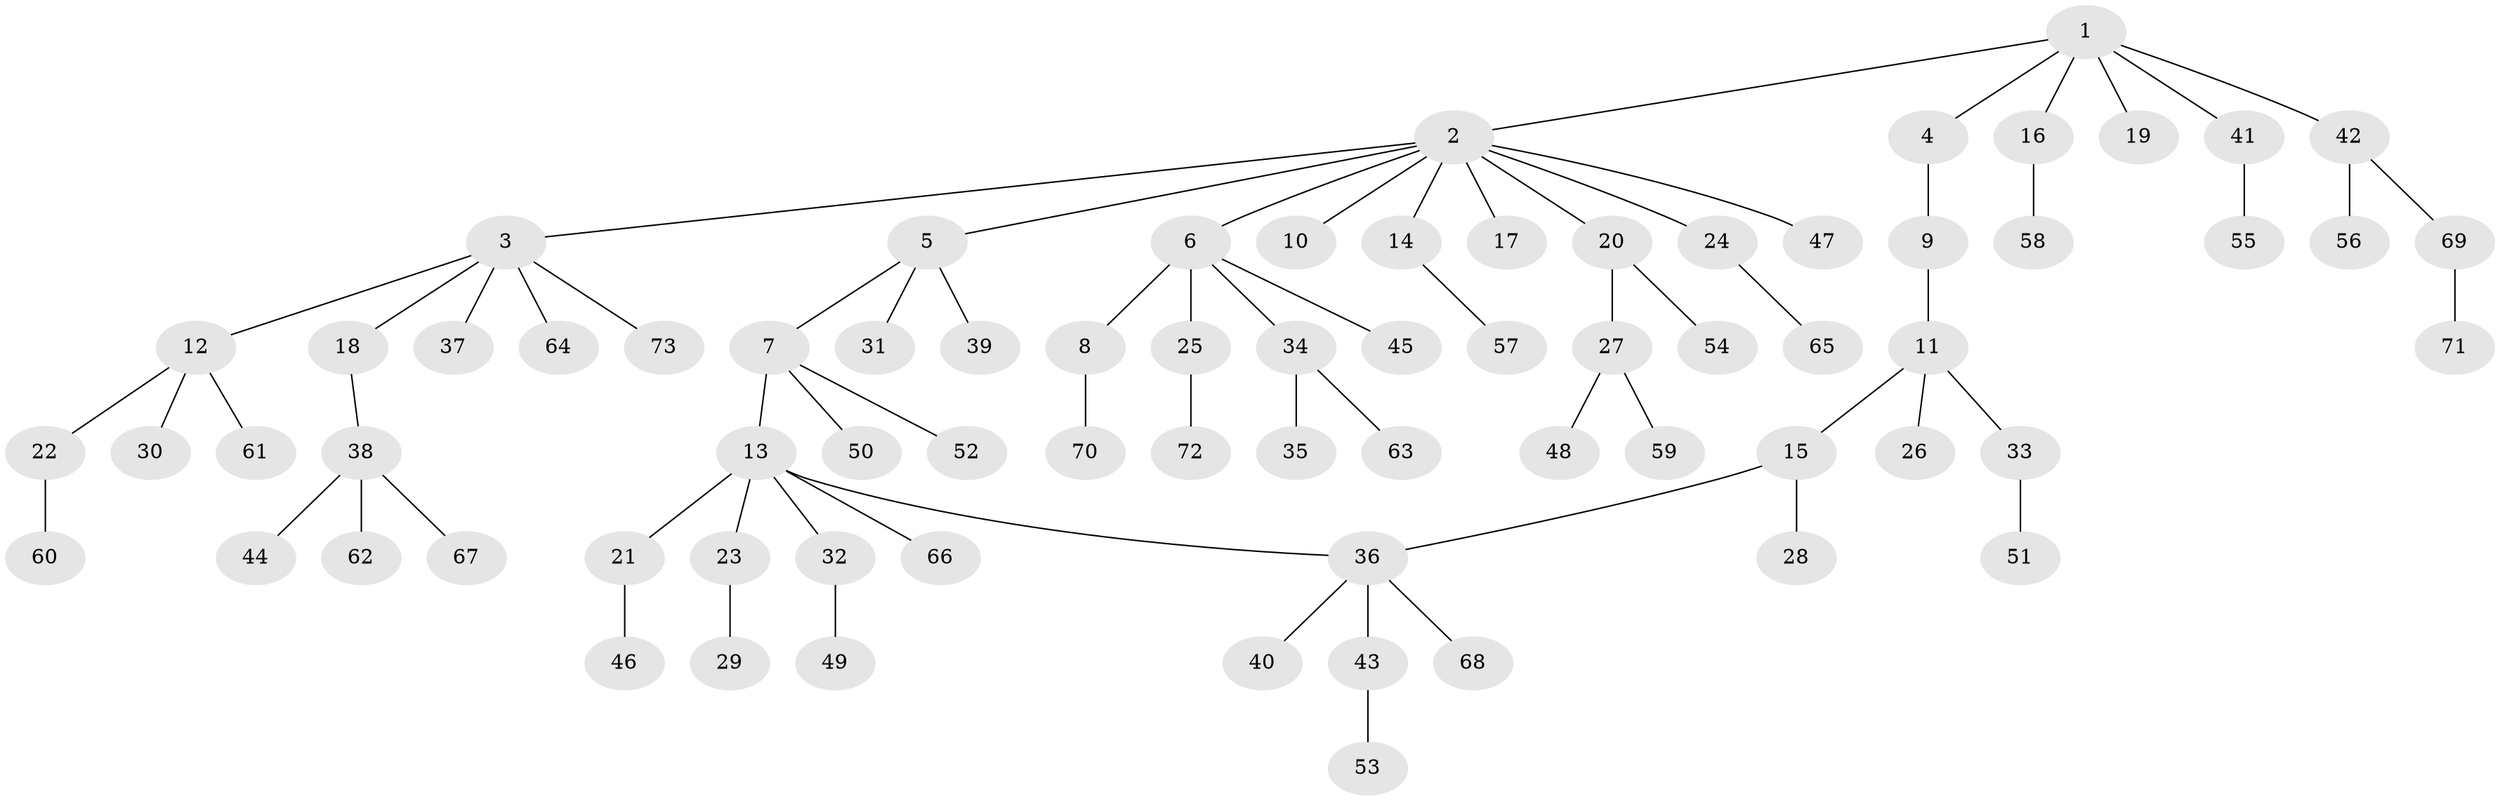 // Generated by graph-tools (version 1.1) at 2025/01/03/09/25 03:01:51]
// undirected, 73 vertices, 73 edges
graph export_dot {
graph [start="1"]
  node [color=gray90,style=filled];
  1;
  2;
  3;
  4;
  5;
  6;
  7;
  8;
  9;
  10;
  11;
  12;
  13;
  14;
  15;
  16;
  17;
  18;
  19;
  20;
  21;
  22;
  23;
  24;
  25;
  26;
  27;
  28;
  29;
  30;
  31;
  32;
  33;
  34;
  35;
  36;
  37;
  38;
  39;
  40;
  41;
  42;
  43;
  44;
  45;
  46;
  47;
  48;
  49;
  50;
  51;
  52;
  53;
  54;
  55;
  56;
  57;
  58;
  59;
  60;
  61;
  62;
  63;
  64;
  65;
  66;
  67;
  68;
  69;
  70;
  71;
  72;
  73;
  1 -- 2;
  1 -- 4;
  1 -- 16;
  1 -- 19;
  1 -- 41;
  1 -- 42;
  2 -- 3;
  2 -- 5;
  2 -- 6;
  2 -- 10;
  2 -- 14;
  2 -- 17;
  2 -- 20;
  2 -- 24;
  2 -- 47;
  3 -- 12;
  3 -- 18;
  3 -- 37;
  3 -- 64;
  3 -- 73;
  4 -- 9;
  5 -- 7;
  5 -- 31;
  5 -- 39;
  6 -- 8;
  6 -- 25;
  6 -- 34;
  6 -- 45;
  7 -- 13;
  7 -- 50;
  7 -- 52;
  8 -- 70;
  9 -- 11;
  11 -- 15;
  11 -- 26;
  11 -- 33;
  12 -- 22;
  12 -- 30;
  12 -- 61;
  13 -- 21;
  13 -- 23;
  13 -- 32;
  13 -- 36;
  13 -- 66;
  14 -- 57;
  15 -- 28;
  15 -- 36;
  16 -- 58;
  18 -- 38;
  20 -- 27;
  20 -- 54;
  21 -- 46;
  22 -- 60;
  23 -- 29;
  24 -- 65;
  25 -- 72;
  27 -- 48;
  27 -- 59;
  32 -- 49;
  33 -- 51;
  34 -- 35;
  34 -- 63;
  36 -- 40;
  36 -- 43;
  36 -- 68;
  38 -- 44;
  38 -- 62;
  38 -- 67;
  41 -- 55;
  42 -- 56;
  42 -- 69;
  43 -- 53;
  69 -- 71;
}
